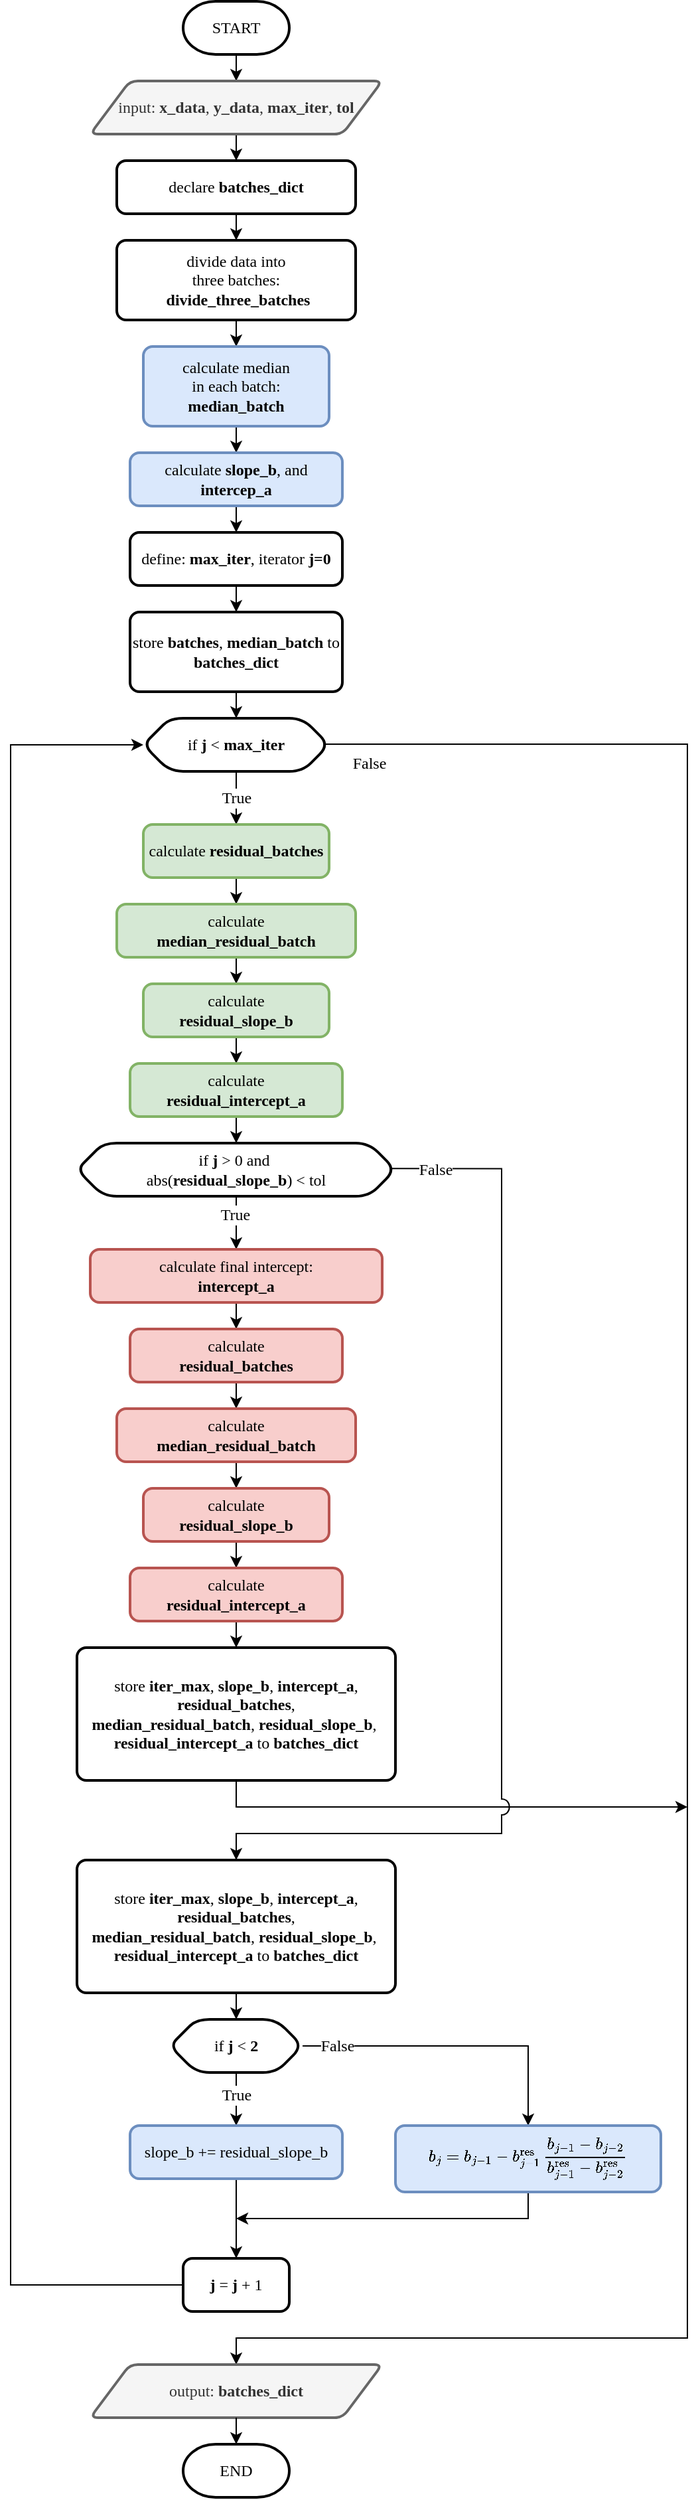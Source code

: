 <mxfile version="23.0.2" type="device">
  <diagram name="Page-1" id="IdeVzpM_jqfvQFY3XDCI">
    <mxGraphModel dx="2620" dy="2214" grid="1" gridSize="10" guides="1" tooltips="1" connect="1" arrows="1" fold="1" page="1" pageScale="1" pageWidth="827" pageHeight="1169" math="1" shadow="0">
      <root>
        <mxCell id="0" />
        <mxCell id="1" parent="0" />
        <mxCell id="-X5c44Cogpi9NKUa5mA4-91" style="edgeStyle=orthogonalEdgeStyle;rounded=0;orthogonalLoop=1;jettySize=auto;html=1;exitX=0.5;exitY=1;exitDx=0;exitDy=0;exitPerimeter=0;entryX=0.5;entryY=0;entryDx=0;entryDy=0;" edge="1" parent="1" source="-X5c44Cogpi9NKUa5mA4-21" target="-X5c44Cogpi9NKUa5mA4-90">
          <mxGeometry relative="1" as="geometry" />
        </mxCell>
        <mxCell id="-X5c44Cogpi9NKUa5mA4-21" value="&lt;font data-font-src=&quot;https://fonts.googleapis.com/css?family=Roboto+Mono&quot; face=&quot;Roboto Mono&quot;&gt;START&lt;/font&gt;" style="strokeWidth=2;html=1;shape=mxgraph.flowchart.terminator;whiteSpace=wrap;" vertex="1" parent="1">
          <mxGeometry x="40" y="-380" width="80" height="40" as="geometry" />
        </mxCell>
        <mxCell id="-X5c44Cogpi9NKUa5mA4-22" value="&lt;font data-font-src=&quot;https://fonts.googleapis.com/css?family=Roboto+Mono&quot; face=&quot;Roboto Mono&quot;&gt;END&lt;/font&gt;" style="strokeWidth=2;html=1;shape=mxgraph.flowchart.terminator;whiteSpace=wrap;" vertex="1" parent="1">
          <mxGeometry x="40" y="1460" width="80" height="40" as="geometry" />
        </mxCell>
        <mxCell id="-X5c44Cogpi9NKUa5mA4-59" style="edgeStyle=orthogonalEdgeStyle;rounded=0;orthogonalLoop=1;jettySize=auto;html=1;exitX=0.5;exitY=1;exitDx=0;exitDy=0;entryX=0.5;entryY=0;entryDx=0;entryDy=0;" edge="1" parent="1" source="-X5c44Cogpi9NKUa5mA4-23" target="-X5c44Cogpi9NKUa5mA4-26">
          <mxGeometry relative="1" as="geometry" />
        </mxCell>
        <mxCell id="-X5c44Cogpi9NKUa5mA4-23" value="&lt;font data-font-src=&quot;https://fonts.googleapis.com/css?family=Roboto+Mono&quot; face=&quot;Roboto Mono&quot;&gt;divide data into &lt;br&gt;three batches:&lt;br&gt;&amp;nbsp;&lt;b&gt;divide_three_batches&lt;/b&gt;&lt;br&gt;&lt;/font&gt;" style="rounded=1;whiteSpace=wrap;html=1;absoluteArcSize=1;arcSize=14;strokeWidth=2;" vertex="1" parent="1">
          <mxGeometry x="-10" y="-200" width="180" height="60" as="geometry" />
        </mxCell>
        <mxCell id="-X5c44Cogpi9NKUa5mA4-64" style="edgeStyle=orthogonalEdgeStyle;rounded=0;orthogonalLoop=1;jettySize=auto;html=1;exitX=0.5;exitY=1;exitDx=0;exitDy=0;entryX=0.5;entryY=0;entryDx=0;entryDy=0;" edge="1" parent="1" source="-X5c44Cogpi9NKUa5mA4-24" target="-X5c44Cogpi9NKUa5mA4-29">
          <mxGeometry relative="1" as="geometry" />
        </mxCell>
        <mxCell id="-X5c44Cogpi9NKUa5mA4-65" value="&lt;font style=&quot;font-size: 12px;&quot; face=&quot;Roboto Mono&quot;&gt;True&lt;/font&gt;" style="edgeLabel;html=1;align=center;verticalAlign=middle;resizable=0;points=[];" vertex="1" connectable="0" parent="-X5c44Cogpi9NKUa5mA4-64">
          <mxGeometry x="-0.521" relative="1" as="geometry">
            <mxPoint y="10" as="offset" />
          </mxGeometry>
        </mxCell>
        <mxCell id="-X5c44Cogpi9NKUa5mA4-82" style="edgeStyle=orthogonalEdgeStyle;rounded=0;orthogonalLoop=1;jettySize=auto;html=1;entryX=0.5;entryY=0;entryDx=0;entryDy=0;exitX=0.972;exitY=0.488;exitDx=0;exitDy=0;exitPerimeter=0;" edge="1" parent="1" source="-X5c44Cogpi9NKUa5mA4-24" target="-X5c44Cogpi9NKUa5mA4-93">
          <mxGeometry relative="1" as="geometry">
            <mxPoint x="150" y="1320" as="targetPoint" />
            <mxPoint x="200" y="160" as="sourcePoint" />
            <Array as="points">
              <mxPoint x="420" y="179" />
              <mxPoint x="420" y="1380" />
              <mxPoint x="80" y="1380" />
            </Array>
          </mxGeometry>
        </mxCell>
        <mxCell id="-X5c44Cogpi9NKUa5mA4-83" value="&lt;font style=&quot;font-size: 12px;&quot; face=&quot;Roboto Mono&quot;&gt;False&lt;/font&gt;" style="edgeLabel;html=1;align=center;verticalAlign=middle;resizable=0;points=[];" vertex="1" connectable="0" parent="-X5c44Cogpi9NKUa5mA4-82">
          <mxGeometry x="-0.634" relative="1" as="geometry">
            <mxPoint x="-240" y="-47" as="offset" />
          </mxGeometry>
        </mxCell>
        <mxCell id="-X5c44Cogpi9NKUa5mA4-24" value="&lt;font face=&quot;Roboto Mono&quot;&gt;if &lt;b&gt;j&lt;/b&gt; &amp;lt; &lt;b&gt;max_iter&lt;/b&gt;&lt;/font&gt;" style="shape=hexagon;perimeter=hexagonPerimeter2;whiteSpace=wrap;html=1;fixedSize=1;rounded=1;strokeWidth=2;" vertex="1" parent="1">
          <mxGeometry x="10" y="160" width="140" height="40" as="geometry" />
        </mxCell>
        <mxCell id="-X5c44Cogpi9NKUa5mA4-60" style="edgeStyle=orthogonalEdgeStyle;rounded=0;orthogonalLoop=1;jettySize=auto;html=1;exitX=0.5;exitY=1;exitDx=0;exitDy=0;entryX=0.5;entryY=0;entryDx=0;entryDy=0;" edge="1" parent="1" source="-X5c44Cogpi9NKUa5mA4-26" target="-X5c44Cogpi9NKUa5mA4-27">
          <mxGeometry relative="1" as="geometry" />
        </mxCell>
        <mxCell id="-X5c44Cogpi9NKUa5mA4-26" value="&lt;font data-font-src=&quot;https://fonts.googleapis.com/css?family=Roboto+Mono&quot; face=&quot;Roboto Mono&quot;&gt;calculate median &lt;br&gt;in each batch:&lt;br&gt;&lt;b&gt;median_batch&lt;/b&gt;&lt;br&gt;&lt;/font&gt;" style="rounded=1;whiteSpace=wrap;html=1;absoluteArcSize=1;arcSize=14;strokeWidth=2;fillColor=#dae8fc;strokeColor=#6c8ebf;" vertex="1" parent="1">
          <mxGeometry x="10" y="-120" width="140" height="60" as="geometry" />
        </mxCell>
        <mxCell id="-X5c44Cogpi9NKUa5mA4-61" style="edgeStyle=orthogonalEdgeStyle;rounded=0;orthogonalLoop=1;jettySize=auto;html=1;exitX=0.5;exitY=1;exitDx=0;exitDy=0;entryX=0.5;entryY=0;entryDx=0;entryDy=0;" edge="1" parent="1" source="-X5c44Cogpi9NKUa5mA4-27" target="-X5c44Cogpi9NKUa5mA4-28">
          <mxGeometry relative="1" as="geometry" />
        </mxCell>
        <mxCell id="-X5c44Cogpi9NKUa5mA4-27" value="&lt;font data-font-src=&quot;https://fonts.googleapis.com/css?family=Roboto+Mono&quot; face=&quot;Roboto Mono&quot;&gt;calculate &lt;b&gt;slope_b&lt;/b&gt;, and &lt;b&gt;intercep_a&lt;/b&gt;&lt;br&gt;&lt;/font&gt;" style="rounded=1;whiteSpace=wrap;html=1;absoluteArcSize=1;arcSize=14;strokeWidth=2;fillColor=#dae8fc;strokeColor=#6c8ebf;" vertex="1" parent="1">
          <mxGeometry y="-40" width="160" height="40" as="geometry" />
        </mxCell>
        <mxCell id="-X5c44Cogpi9NKUa5mA4-62" style="edgeStyle=orthogonalEdgeStyle;rounded=0;orthogonalLoop=1;jettySize=auto;html=1;exitX=0.5;exitY=1;exitDx=0;exitDy=0;entryX=0.5;entryY=0;entryDx=0;entryDy=0;" edge="1" parent="1" source="-X5c44Cogpi9NKUa5mA4-28" target="-X5c44Cogpi9NKUa5mA4-42">
          <mxGeometry relative="1" as="geometry" />
        </mxCell>
        <mxCell id="-X5c44Cogpi9NKUa5mA4-28" value="&lt;font data-font-src=&quot;https://fonts.googleapis.com/css?family=Roboto+Mono&quot; face=&quot;Roboto Mono&quot;&gt;define: &lt;b&gt;max_iter&lt;/b&gt;, iterator &lt;b&gt;j=0&lt;/b&gt;&lt;br&gt;&lt;/font&gt;" style="rounded=1;whiteSpace=wrap;html=1;absoluteArcSize=1;arcSize=14;strokeWidth=2;" vertex="1" parent="1">
          <mxGeometry y="20" width="160" height="40" as="geometry" />
        </mxCell>
        <mxCell id="-X5c44Cogpi9NKUa5mA4-67" style="edgeStyle=orthogonalEdgeStyle;rounded=0;orthogonalLoop=1;jettySize=auto;html=1;exitX=0.5;exitY=1;exitDx=0;exitDy=0;entryX=0.5;entryY=0;entryDx=0;entryDy=0;" edge="1" parent="1" source="-X5c44Cogpi9NKUa5mA4-29" target="-X5c44Cogpi9NKUa5mA4-30">
          <mxGeometry relative="1" as="geometry" />
        </mxCell>
        <mxCell id="-X5c44Cogpi9NKUa5mA4-29" value="&lt;font data-font-src=&quot;https://fonts.googleapis.com/css?family=Roboto+Mono&quot; face=&quot;Roboto Mono&quot;&gt;calculate &lt;b&gt;residual_batches&lt;/b&gt;&lt;br&gt;&lt;/font&gt;" style="rounded=1;whiteSpace=wrap;html=1;absoluteArcSize=1;arcSize=14;strokeWidth=2;fillColor=#d5e8d4;strokeColor=#82b366;" vertex="1" parent="1">
          <mxGeometry x="10" y="240" width="140" height="40" as="geometry" />
        </mxCell>
        <mxCell id="-X5c44Cogpi9NKUa5mA4-68" style="edgeStyle=orthogonalEdgeStyle;rounded=0;orthogonalLoop=1;jettySize=auto;html=1;exitX=0.5;exitY=1;exitDx=0;exitDy=0;entryX=0.5;entryY=0;entryDx=0;entryDy=0;" edge="1" parent="1" source="-X5c44Cogpi9NKUa5mA4-30" target="-X5c44Cogpi9NKUa5mA4-31">
          <mxGeometry relative="1" as="geometry" />
        </mxCell>
        <mxCell id="-X5c44Cogpi9NKUa5mA4-30" value="&lt;font data-font-src=&quot;https://fonts.googleapis.com/css?family=Roboto+Mono&quot; face=&quot;Roboto Mono&quot;&gt;calculate&lt;br&gt;&lt;b&gt;median_residual_batch&lt;/b&gt;&lt;br&gt;&lt;/font&gt;" style="rounded=1;whiteSpace=wrap;html=1;absoluteArcSize=1;arcSize=14;strokeWidth=2;fillColor=#d5e8d4;strokeColor=#82b366;" vertex="1" parent="1">
          <mxGeometry x="-10" y="300" width="180" height="40" as="geometry" />
        </mxCell>
        <mxCell id="-X5c44Cogpi9NKUa5mA4-69" style="edgeStyle=orthogonalEdgeStyle;rounded=0;orthogonalLoop=1;jettySize=auto;html=1;exitX=0.5;exitY=1;exitDx=0;exitDy=0;entryX=0.5;entryY=0;entryDx=0;entryDy=0;" edge="1" parent="1" source="-X5c44Cogpi9NKUa5mA4-31" target="-X5c44Cogpi9NKUa5mA4-32">
          <mxGeometry relative="1" as="geometry" />
        </mxCell>
        <mxCell id="-X5c44Cogpi9NKUa5mA4-31" value="&lt;font data-font-src=&quot;https://fonts.googleapis.com/css?family=Roboto+Mono&quot; face=&quot;Roboto Mono&quot;&gt;calculate&lt;br&gt;&lt;b&gt;residual_slope_b&lt;/b&gt;&lt;br&gt;&lt;/font&gt;" style="rounded=1;whiteSpace=wrap;html=1;absoluteArcSize=1;arcSize=14;strokeWidth=2;fillColor=#d5e8d4;strokeColor=#82b366;" vertex="1" parent="1">
          <mxGeometry x="10" y="360" width="140" height="40" as="geometry" />
        </mxCell>
        <mxCell id="-X5c44Cogpi9NKUa5mA4-70" style="edgeStyle=orthogonalEdgeStyle;rounded=0;orthogonalLoop=1;jettySize=auto;html=1;exitX=0.5;exitY=1;exitDx=0;exitDy=0;entryX=0.5;entryY=0;entryDx=0;entryDy=0;" edge="1" parent="1" source="-X5c44Cogpi9NKUa5mA4-32" target="-X5c44Cogpi9NKUa5mA4-34">
          <mxGeometry relative="1" as="geometry" />
        </mxCell>
        <mxCell id="-X5c44Cogpi9NKUa5mA4-32" value="&lt;font data-font-src=&quot;https://fonts.googleapis.com/css?family=Roboto+Mono&quot; face=&quot;Roboto Mono&quot;&gt;calculate&lt;br&gt;&lt;b&gt;residual_intercept_a&lt;/b&gt;&lt;br&gt;&lt;/font&gt;" style="rounded=1;whiteSpace=wrap;html=1;absoluteArcSize=1;arcSize=14;strokeWidth=2;fillColor=#d5e8d4;strokeColor=#82b366;" vertex="1" parent="1">
          <mxGeometry y="420" width="160" height="40" as="geometry" />
        </mxCell>
        <mxCell id="-X5c44Cogpi9NKUa5mA4-85" style="edgeStyle=orthogonalEdgeStyle;rounded=0;orthogonalLoop=1;jettySize=auto;html=1;exitX=0.5;exitY=1;exitDx=0;exitDy=0;" edge="1" parent="1" source="-X5c44Cogpi9NKUa5mA4-33">
          <mxGeometry relative="1" as="geometry">
            <mxPoint x="420" y="980" as="targetPoint" />
            <Array as="points">
              <mxPoint x="80" y="980" />
            </Array>
          </mxGeometry>
        </mxCell>
        <mxCell id="-X5c44Cogpi9NKUa5mA4-33" value="&lt;font data-font-src=&quot;https://fonts.googleapis.com/css?family=Roboto+Mono&quot; face=&quot;Roboto Mono&quot;&gt;store &lt;b&gt;iter_max&lt;/b&gt;, &lt;b&gt;slope_b&lt;/b&gt;, &lt;b&gt;intercept_a&lt;/b&gt;, &lt;b&gt;residual_batches&lt;/b&gt;,&lt;br&gt;&lt;b&gt;median_residual_batch&lt;/b&gt;, &lt;b&gt;residual_slope_b&lt;/b&gt;,&amp;nbsp;&lt;br&gt;&lt;b&gt;residual_intercept_a&lt;/b&gt;&amp;nbsp;to &lt;b&gt;batches_dict&lt;/b&gt;&lt;br&gt;&lt;/font&gt;" style="rounded=1;whiteSpace=wrap;html=1;absoluteArcSize=1;arcSize=14;strokeWidth=2;" vertex="1" parent="1">
          <mxGeometry x="-40" y="860" width="240" height="100" as="geometry" />
        </mxCell>
        <mxCell id="-X5c44Cogpi9NKUa5mA4-71" style="edgeStyle=orthogonalEdgeStyle;rounded=0;orthogonalLoop=1;jettySize=auto;html=1;exitX=0.5;exitY=1;exitDx=0;exitDy=0;entryX=0.5;entryY=0;entryDx=0;entryDy=0;" edge="1" parent="1" source="-X5c44Cogpi9NKUa5mA4-34" target="-X5c44Cogpi9NKUa5mA4-35">
          <mxGeometry relative="1" as="geometry" />
        </mxCell>
        <mxCell id="-X5c44Cogpi9NKUa5mA4-84" value="&lt;font face=&quot;Roboto Mono&quot; style=&quot;font-size: 12px;&quot;&gt;True&lt;/font&gt;" style="edgeLabel;html=1;align=center;verticalAlign=middle;resizable=0;points=[];" vertex="1" connectable="0" parent="-X5c44Cogpi9NKUa5mA4-71">
          <mxGeometry x="-0.3" y="-1" relative="1" as="geometry">
            <mxPoint as="offset" />
          </mxGeometry>
        </mxCell>
        <mxCell id="-X5c44Cogpi9NKUa5mA4-87" style="edgeStyle=orthogonalEdgeStyle;rounded=0;orthogonalLoop=1;jettySize=auto;html=1;exitX=0.989;exitY=0.479;exitDx=0;exitDy=0;jumpStyle=arc;jumpSize=12;exitPerimeter=0;" edge="1" parent="1" source="-X5c44Cogpi9NKUa5mA4-34" target="-X5c44Cogpi9NKUa5mA4-48">
          <mxGeometry relative="1" as="geometry">
            <Array as="points">
              <mxPoint x="280" y="499" />
              <mxPoint x="280" y="1000" />
              <mxPoint x="80" y="1000" />
            </Array>
          </mxGeometry>
        </mxCell>
        <mxCell id="-X5c44Cogpi9NKUa5mA4-88" value="&lt;font style=&quot;font-size: 12px;&quot; face=&quot;Roboto Mono&quot;&gt;False&lt;/font&gt;" style="edgeLabel;html=1;align=center;verticalAlign=middle;resizable=0;points=[];" vertex="1" connectable="0" parent="-X5c44Cogpi9NKUa5mA4-87">
          <mxGeometry x="-0.956" y="-1" relative="1" as="geometry">
            <mxPoint x="15" as="offset" />
          </mxGeometry>
        </mxCell>
        <mxCell id="-X5c44Cogpi9NKUa5mA4-34" value="&lt;font face=&quot;Roboto Mono&quot;&gt;if &lt;b&gt;j&lt;/b&gt; &amp;gt; 0 and&amp;nbsp;&lt;br&gt;abs(&lt;b&gt;residual_slope_b&lt;/b&gt;) &amp;lt; tol&lt;br&gt;&lt;/font&gt;" style="shape=hexagon;perimeter=hexagonPerimeter2;whiteSpace=wrap;html=1;fixedSize=1;rounded=1;strokeWidth=2;" vertex="1" parent="1">
          <mxGeometry x="-40" y="480" width="240" height="40" as="geometry" />
        </mxCell>
        <mxCell id="-X5c44Cogpi9NKUa5mA4-72" style="edgeStyle=orthogonalEdgeStyle;rounded=0;orthogonalLoop=1;jettySize=auto;html=1;exitX=0.5;exitY=1;exitDx=0;exitDy=0;entryX=0.5;entryY=0;entryDx=0;entryDy=0;" edge="1" parent="1" source="-X5c44Cogpi9NKUa5mA4-35" target="-X5c44Cogpi9NKUa5mA4-36">
          <mxGeometry relative="1" as="geometry" />
        </mxCell>
        <mxCell id="-X5c44Cogpi9NKUa5mA4-35" value="&lt;font data-font-src=&quot;https://fonts.googleapis.com/css?family=Roboto+Mono&quot; face=&quot;Roboto Mono&quot;&gt;calculate final intercept:&lt;br&gt;&lt;b&gt;intercept_a&lt;/b&gt;&lt;br&gt;&lt;/font&gt;" style="rounded=1;whiteSpace=wrap;html=1;absoluteArcSize=1;arcSize=14;strokeWidth=2;fillColor=#f8cecc;strokeColor=#b85450;" vertex="1" parent="1">
          <mxGeometry x="-30" y="560" width="220" height="40" as="geometry" />
        </mxCell>
        <mxCell id="-X5c44Cogpi9NKUa5mA4-73" style="edgeStyle=orthogonalEdgeStyle;rounded=0;orthogonalLoop=1;jettySize=auto;html=1;exitX=0.5;exitY=1;exitDx=0;exitDy=0;entryX=0.5;entryY=0;entryDx=0;entryDy=0;" edge="1" parent="1" source="-X5c44Cogpi9NKUa5mA4-36" target="-X5c44Cogpi9NKUa5mA4-38">
          <mxGeometry relative="1" as="geometry" />
        </mxCell>
        <mxCell id="-X5c44Cogpi9NKUa5mA4-36" value="&lt;font data-font-src=&quot;https://fonts.googleapis.com/css?family=Roboto+Mono&quot; face=&quot;Roboto Mono&quot;&gt;calculate&lt;br&gt;&lt;b&gt;residual_batches&lt;/b&gt;&lt;br&gt;&lt;/font&gt;" style="rounded=1;whiteSpace=wrap;html=1;absoluteArcSize=1;arcSize=14;strokeWidth=2;fillColor=#f8cecc;strokeColor=#b85450;" vertex="1" parent="1">
          <mxGeometry y="620" width="160" height="40" as="geometry" />
        </mxCell>
        <mxCell id="-X5c44Cogpi9NKUa5mA4-74" style="edgeStyle=orthogonalEdgeStyle;rounded=0;orthogonalLoop=1;jettySize=auto;html=1;exitX=0.5;exitY=1;exitDx=0;exitDy=0;entryX=0.5;entryY=0;entryDx=0;entryDy=0;" edge="1" parent="1" source="-X5c44Cogpi9NKUa5mA4-38" target="-X5c44Cogpi9NKUa5mA4-39">
          <mxGeometry relative="1" as="geometry" />
        </mxCell>
        <mxCell id="-X5c44Cogpi9NKUa5mA4-38" value="&lt;font data-font-src=&quot;https://fonts.googleapis.com/css?family=Roboto+Mono&quot; face=&quot;Roboto Mono&quot;&gt;calculate&lt;br&gt;&lt;b&gt;median_residual_batch&lt;/b&gt;&lt;br&gt;&lt;/font&gt;" style="rounded=1;whiteSpace=wrap;html=1;absoluteArcSize=1;arcSize=14;strokeWidth=2;fillColor=#f8cecc;strokeColor=#b85450;" vertex="1" parent="1">
          <mxGeometry x="-10" y="680" width="180" height="40" as="geometry" />
        </mxCell>
        <mxCell id="-X5c44Cogpi9NKUa5mA4-76" style="edgeStyle=orthogonalEdgeStyle;rounded=0;orthogonalLoop=1;jettySize=auto;html=1;exitX=0.5;exitY=1;exitDx=0;exitDy=0;entryX=0.5;entryY=0;entryDx=0;entryDy=0;" edge="1" parent="1" source="-X5c44Cogpi9NKUa5mA4-39" target="-X5c44Cogpi9NKUa5mA4-40">
          <mxGeometry relative="1" as="geometry" />
        </mxCell>
        <mxCell id="-X5c44Cogpi9NKUa5mA4-39" value="&lt;font data-font-src=&quot;https://fonts.googleapis.com/css?family=Roboto+Mono&quot; face=&quot;Roboto Mono&quot;&gt;calculate&lt;br&gt;&lt;b&gt;residual_slope_b&lt;/b&gt;&lt;br&gt;&lt;/font&gt;" style="rounded=1;whiteSpace=wrap;html=1;absoluteArcSize=1;arcSize=14;strokeWidth=2;fillColor=#f8cecc;strokeColor=#b85450;" vertex="1" parent="1">
          <mxGeometry x="10" y="740" width="140" height="40" as="geometry" />
        </mxCell>
        <mxCell id="-X5c44Cogpi9NKUa5mA4-77" style="edgeStyle=orthogonalEdgeStyle;rounded=0;orthogonalLoop=1;jettySize=auto;html=1;exitX=0.5;exitY=1;exitDx=0;exitDy=0;entryX=0.5;entryY=0;entryDx=0;entryDy=0;" edge="1" parent="1" source="-X5c44Cogpi9NKUa5mA4-40" target="-X5c44Cogpi9NKUa5mA4-33">
          <mxGeometry relative="1" as="geometry" />
        </mxCell>
        <mxCell id="-X5c44Cogpi9NKUa5mA4-40" value="&lt;font data-font-src=&quot;https://fonts.googleapis.com/css?family=Roboto+Mono&quot; face=&quot;Roboto Mono&quot;&gt;calculate&lt;br&gt;&lt;b&gt;residual_intercept_a&lt;/b&gt;&lt;br&gt;&lt;/font&gt;" style="rounded=1;whiteSpace=wrap;html=1;absoluteArcSize=1;arcSize=14;strokeWidth=2;fillColor=#f8cecc;strokeColor=#b85450;" vertex="1" parent="1">
          <mxGeometry y="800" width="160" height="40" as="geometry" />
        </mxCell>
        <mxCell id="-X5c44Cogpi9NKUa5mA4-58" style="edgeStyle=orthogonalEdgeStyle;rounded=0;orthogonalLoop=1;jettySize=auto;html=1;exitX=0.5;exitY=1;exitDx=0;exitDy=0;entryX=0.5;entryY=0;entryDx=0;entryDy=0;" edge="1" parent="1" source="-X5c44Cogpi9NKUa5mA4-41" target="-X5c44Cogpi9NKUa5mA4-23">
          <mxGeometry relative="1" as="geometry" />
        </mxCell>
        <mxCell id="-X5c44Cogpi9NKUa5mA4-41" value="&lt;font data-font-src=&quot;https://fonts.googleapis.com/css?family=Roboto+Mono&quot; face=&quot;Roboto Mono&quot;&gt;declare &lt;b&gt;batches_dict&lt;/b&gt;&lt;br&gt;&lt;/font&gt;" style="rounded=1;whiteSpace=wrap;html=1;absoluteArcSize=1;arcSize=14;strokeWidth=2;" vertex="1" parent="1">
          <mxGeometry x="-10" y="-260" width="180" height="40" as="geometry" />
        </mxCell>
        <mxCell id="-X5c44Cogpi9NKUa5mA4-63" style="edgeStyle=orthogonalEdgeStyle;rounded=0;orthogonalLoop=1;jettySize=auto;html=1;exitX=0.5;exitY=1;exitDx=0;exitDy=0;entryX=0.5;entryY=0;entryDx=0;entryDy=0;" edge="1" parent="1" source="-X5c44Cogpi9NKUa5mA4-42" target="-X5c44Cogpi9NKUa5mA4-24">
          <mxGeometry relative="1" as="geometry" />
        </mxCell>
        <mxCell id="-X5c44Cogpi9NKUa5mA4-42" value="&lt;font data-font-src=&quot;https://fonts.googleapis.com/css?family=Roboto+Mono&quot; face=&quot;Roboto Mono&quot;&gt;store &lt;b&gt;batches&lt;/b&gt;, &lt;b&gt;median_batch&lt;/b&gt; to &lt;b&gt;batches_dict&lt;/b&gt;&lt;br&gt;&lt;/font&gt;" style="rounded=1;whiteSpace=wrap;html=1;absoluteArcSize=1;arcSize=14;strokeWidth=2;" vertex="1" parent="1">
          <mxGeometry y="80" width="160" height="60" as="geometry" />
        </mxCell>
        <mxCell id="-X5c44Cogpi9NKUa5mA4-79" style="edgeStyle=orthogonalEdgeStyle;rounded=0;orthogonalLoop=1;jettySize=auto;html=1;entryX=0;entryY=0.5;entryDx=0;entryDy=0;exitX=0;exitY=0.5;exitDx=0;exitDy=0;" edge="1" parent="1" source="-X5c44Cogpi9NKUa5mA4-45" target="-X5c44Cogpi9NKUa5mA4-24">
          <mxGeometry relative="1" as="geometry">
            <Array as="points">
              <mxPoint x="-90" y="1340" />
              <mxPoint x="-90" y="180" />
            </Array>
          </mxGeometry>
        </mxCell>
        <mxCell id="-X5c44Cogpi9NKUa5mA4-45" value="&lt;font data-font-src=&quot;https://fonts.googleapis.com/css?family=Roboto+Mono&quot; face=&quot;Roboto Mono&quot;&gt;&lt;b&gt;j&lt;/b&gt; = &lt;b&gt;j&lt;/b&gt; + 1&lt;br&gt;&lt;/font&gt;" style="rounded=1;whiteSpace=wrap;html=1;absoluteArcSize=1;arcSize=14;strokeWidth=2;" vertex="1" parent="1">
          <mxGeometry x="40" y="1320" width="80" height="40" as="geometry" />
        </mxCell>
        <mxCell id="-X5c44Cogpi9NKUa5mA4-66" style="edgeStyle=orthogonalEdgeStyle;rounded=0;orthogonalLoop=1;jettySize=auto;html=1;exitX=0.5;exitY=1;exitDx=0;exitDy=0;entryX=0.5;entryY=0;entryDx=0;entryDy=0;" edge="1" parent="1" source="-X5c44Cogpi9NKUa5mA4-48" target="-X5c44Cogpi9NKUa5mA4-49">
          <mxGeometry relative="1" as="geometry" />
        </mxCell>
        <mxCell id="-X5c44Cogpi9NKUa5mA4-48" value="&lt;font data-font-src=&quot;https://fonts.googleapis.com/css?family=Roboto+Mono&quot; face=&quot;Roboto Mono&quot;&gt;store &lt;b&gt;iter_max&lt;/b&gt;, &lt;b&gt;slope_b&lt;/b&gt;, &lt;b&gt;intercept_a&lt;/b&gt;, &lt;b&gt;residual_batches&lt;/b&gt;,&lt;br&gt;&lt;b&gt;median_residual_batch&lt;/b&gt;, &lt;b&gt;residual_slope_b&lt;/b&gt;,&amp;nbsp;&lt;br&gt;&lt;b&gt;residual_intercept_a&lt;/b&gt;&amp;nbsp;to &lt;b&gt;batches_dict&lt;/b&gt;&lt;br&gt;&lt;/font&gt;" style="rounded=1;whiteSpace=wrap;html=1;absoluteArcSize=1;arcSize=14;strokeWidth=2;" vertex="1" parent="1">
          <mxGeometry x="-40" y="1020" width="240" height="100" as="geometry" />
        </mxCell>
        <mxCell id="-X5c44Cogpi9NKUa5mA4-51" style="edgeStyle=orthogonalEdgeStyle;rounded=0;orthogonalLoop=1;jettySize=auto;html=1;exitX=0.5;exitY=1;exitDx=0;exitDy=0;entryX=0.5;entryY=0;entryDx=0;entryDy=0;" edge="1" parent="1" source="-X5c44Cogpi9NKUa5mA4-49" target="-X5c44Cogpi9NKUa5mA4-50">
          <mxGeometry relative="1" as="geometry" />
        </mxCell>
        <mxCell id="-X5c44Cogpi9NKUa5mA4-52" value="&lt;font face=&quot;Roboto Mono&quot; style=&quot;font-size: 12px;&quot;&gt;True&lt;/font&gt;" style="edgeLabel;html=1;align=center;verticalAlign=middle;resizable=0;points=[];" vertex="1" connectable="0" parent="-X5c44Cogpi9NKUa5mA4-51">
          <mxGeometry x="-0.151" relative="1" as="geometry">
            <mxPoint as="offset" />
          </mxGeometry>
        </mxCell>
        <mxCell id="-X5c44Cogpi9NKUa5mA4-54" style="edgeStyle=orthogonalEdgeStyle;rounded=0;orthogonalLoop=1;jettySize=auto;html=1;exitX=1;exitY=0.5;exitDx=0;exitDy=0;" edge="1" parent="1" source="-X5c44Cogpi9NKUa5mA4-49" target="-X5c44Cogpi9NKUa5mA4-53">
          <mxGeometry relative="1" as="geometry" />
        </mxCell>
        <mxCell id="-X5c44Cogpi9NKUa5mA4-55" value="&lt;font style=&quot;font-size: 12px;&quot; face=&quot;Roboto Mono&quot;&gt;False&lt;/font&gt;" style="edgeLabel;html=1;align=center;verticalAlign=middle;resizable=0;points=[];" vertex="1" connectable="0" parent="-X5c44Cogpi9NKUa5mA4-54">
          <mxGeometry x="-0.793" y="2" relative="1" as="geometry">
            <mxPoint x="2" y="2" as="offset" />
          </mxGeometry>
        </mxCell>
        <mxCell id="-X5c44Cogpi9NKUa5mA4-49" value="&lt;font face=&quot;Roboto Mono&quot;&gt;if &lt;b&gt;j&lt;/b&gt; &amp;lt; &lt;b&gt;2&lt;/b&gt;&lt;/font&gt;" style="shape=hexagon;perimeter=hexagonPerimeter2;whiteSpace=wrap;html=1;fixedSize=1;rounded=1;strokeWidth=2;" vertex="1" parent="1">
          <mxGeometry x="30" y="1140" width="100" height="40" as="geometry" />
        </mxCell>
        <mxCell id="-X5c44Cogpi9NKUa5mA4-80" style="edgeStyle=orthogonalEdgeStyle;rounded=0;orthogonalLoop=1;jettySize=auto;html=1;exitX=0.5;exitY=1;exitDx=0;exitDy=0;entryX=0.5;entryY=0;entryDx=0;entryDy=0;" edge="1" parent="1" source="-X5c44Cogpi9NKUa5mA4-50" target="-X5c44Cogpi9NKUa5mA4-45">
          <mxGeometry relative="1" as="geometry" />
        </mxCell>
        <mxCell id="-X5c44Cogpi9NKUa5mA4-50" value="&lt;font data-font-src=&quot;https://fonts.googleapis.com/css?family=Roboto+Mono&quot; face=&quot;Roboto Mono&quot;&gt;slope_b += residual_slope_b&lt;br&gt;&lt;/font&gt;" style="rounded=1;whiteSpace=wrap;html=1;absoluteArcSize=1;arcSize=14;strokeWidth=2;fillColor=#dae8fc;strokeColor=#6c8ebf;" vertex="1" parent="1">
          <mxGeometry y="1220" width="160" height="40" as="geometry" />
        </mxCell>
        <mxCell id="-X5c44Cogpi9NKUa5mA4-95" style="edgeStyle=orthogonalEdgeStyle;rounded=0;orthogonalLoop=1;jettySize=auto;html=1;exitX=0.5;exitY=1;exitDx=0;exitDy=0;" edge="1" parent="1" source="-X5c44Cogpi9NKUa5mA4-53">
          <mxGeometry relative="1" as="geometry">
            <mxPoint x="80" y="1290" as="targetPoint" />
            <Array as="points">
              <mxPoint x="300" y="1290" />
            </Array>
          </mxGeometry>
        </mxCell>
        <mxCell id="-X5c44Cogpi9NKUa5mA4-53" value="&lt;font data-font-src=&quot;https://fonts.googleapis.com/css?family=Roboto+Mono&quot; face=&quot;Roboto Mono&quot;&gt;\(&lt;br&gt;b_j&lt;br&gt;= b_{j-1} - b_{j-1}^\textrm{res}\,\dfrac{b_{j-1} - b_{j-2}}{b_{j-1}^\textrm{res} - b_{j-2}^\textrm{res}}&lt;br&gt;\)&lt;br&gt;&lt;/font&gt;" style="rounded=1;whiteSpace=wrap;html=1;absoluteArcSize=1;arcSize=14;strokeWidth=2;verticalAlign=middle;fillColor=#dae8fc;strokeColor=#6c8ebf;" vertex="1" parent="1">
          <mxGeometry x="200" y="1220" width="200" height="50" as="geometry" />
        </mxCell>
        <mxCell id="-X5c44Cogpi9NKUa5mA4-92" style="edgeStyle=orthogonalEdgeStyle;rounded=0;orthogonalLoop=1;jettySize=auto;html=1;exitX=0.5;exitY=1;exitDx=0;exitDy=0;entryX=0.5;entryY=0;entryDx=0;entryDy=0;" edge="1" parent="1" source="-X5c44Cogpi9NKUa5mA4-90" target="-X5c44Cogpi9NKUa5mA4-41">
          <mxGeometry relative="1" as="geometry" />
        </mxCell>
        <mxCell id="-X5c44Cogpi9NKUa5mA4-90" value="&lt;font face=&quot;Roboto Mono&quot;&gt;input: &lt;b&gt;x_data&lt;/b&gt;, &lt;b&gt;y_data&lt;/b&gt;, &lt;b&gt;max_iter&lt;/b&gt;, &lt;b&gt;tol&lt;/b&gt;&lt;/font&gt;" style="shape=parallelogram;html=1;strokeWidth=2;perimeter=parallelogramPerimeter;whiteSpace=wrap;rounded=1;arcSize=12;size=0.136;fillColor=#f5f5f5;fontColor=#333333;strokeColor=#666666;" vertex="1" parent="1">
          <mxGeometry x="-30" y="-320" width="220" height="40" as="geometry" />
        </mxCell>
        <mxCell id="-X5c44Cogpi9NKUa5mA4-93" value="&lt;font face=&quot;Roboto Mono&quot;&gt;output: &lt;b&gt;batches_dict&lt;/b&gt;&lt;/font&gt;" style="shape=parallelogram;html=1;strokeWidth=2;perimeter=parallelogramPerimeter;whiteSpace=wrap;rounded=1;arcSize=12;size=0.136;fillColor=#f5f5f5;fontColor=#333333;strokeColor=#666666;" vertex="1" parent="1">
          <mxGeometry x="-30" y="1400" width="220" height="40" as="geometry" />
        </mxCell>
        <mxCell id="-X5c44Cogpi9NKUa5mA4-94" style="edgeStyle=orthogonalEdgeStyle;rounded=0;orthogonalLoop=1;jettySize=auto;html=1;exitX=0.5;exitY=1;exitDx=0;exitDy=0;entryX=0.5;entryY=0;entryDx=0;entryDy=0;entryPerimeter=0;" edge="1" parent="1" source="-X5c44Cogpi9NKUa5mA4-93" target="-X5c44Cogpi9NKUa5mA4-22">
          <mxGeometry relative="1" as="geometry" />
        </mxCell>
      </root>
    </mxGraphModel>
  </diagram>
</mxfile>
